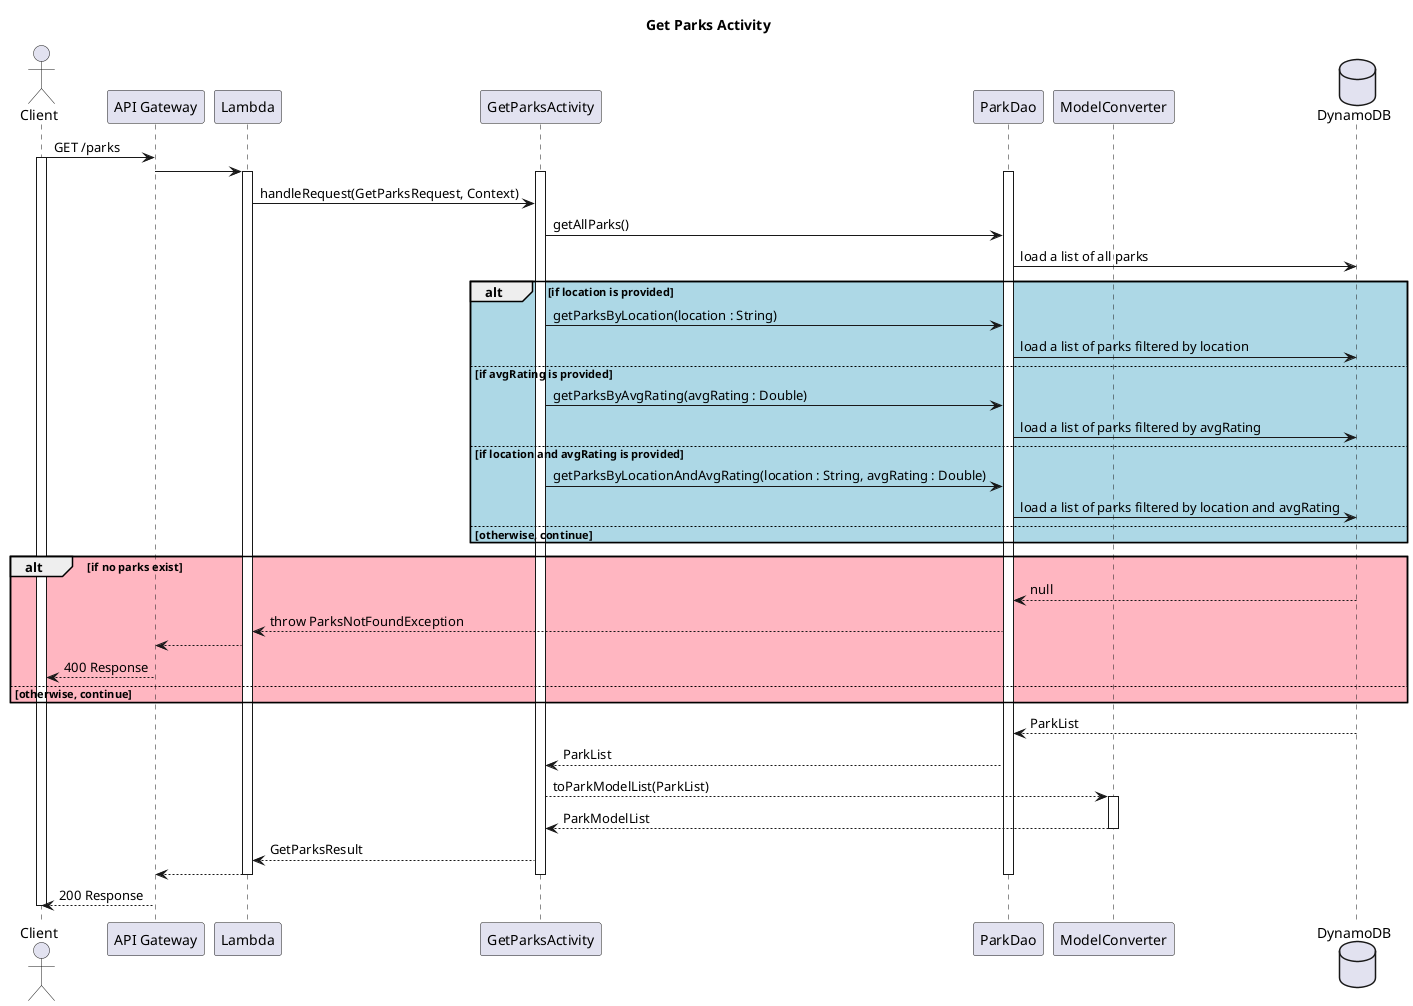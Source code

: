 @startuml
title Get Parks Activity

actor Client
participant "API Gateway" as APIGateway
participant Lambda
participant GetParksActivity
participant ParkDao
participant ModelConverter
database DynamoDB

Client -> APIGateway : GET /parks
activate Client
APIGateway -> Lambda
activate Lambda
activate GetParksActivity
activate ParkDao
Lambda -> GetParksActivity : handleRequest(GetParksRequest, Context)
GetParksActivity -> ParkDao : getAllParks()
ParkDao -> DynamoDB : load a list of all parks

alt #lightblue if location is provided
    GetParksActivity -> ParkDao : getParksByLocation(location : String)
    ParkDao -> DynamoDB : load a list of parks filtered by location
    else if avgRating is provided
    GetParksActivity -> ParkDao : getParksByAvgRating(avgRating : Double)
    ParkDao -> DynamoDB : load a list of parks filtered by avgRating
    else if location and avgRating is provided
    GetParksActivity -> ParkDao : getParksByLocationAndAvgRating(location : String, avgRating : Double)
    ParkDao -> DynamoDB : load a list of parks filtered by location and avgRating
    else otherwise, continue
end

alt #lightpink if no parks exist
    ParkDao <-- DynamoDB : null
    Lambda <-- ParkDao : throw ParksNotFoundException
    APIGateway <-- Lambda
    Client <-- APIGateway : 400 Response
    else otherwise, continue
end

ParkDao <-- DynamoDB : ParkList
GetParksActivity <-- ParkDao : ParkList
GetParksActivity --> ModelConverter : toParkModelList(ParkList)
activate ModelConverter
GetParksActivity <-- ModelConverter : ParkModelList
deactivate ModelConverter
Lambda <-- GetParksActivity : GetParksResult
APIGateway <-- Lambda
deactivate ParkDao
deactivate GetParksActivity
deactivate Lambda
Client <-- APIGateway : 200 Response
deactivate Client

@enduml

